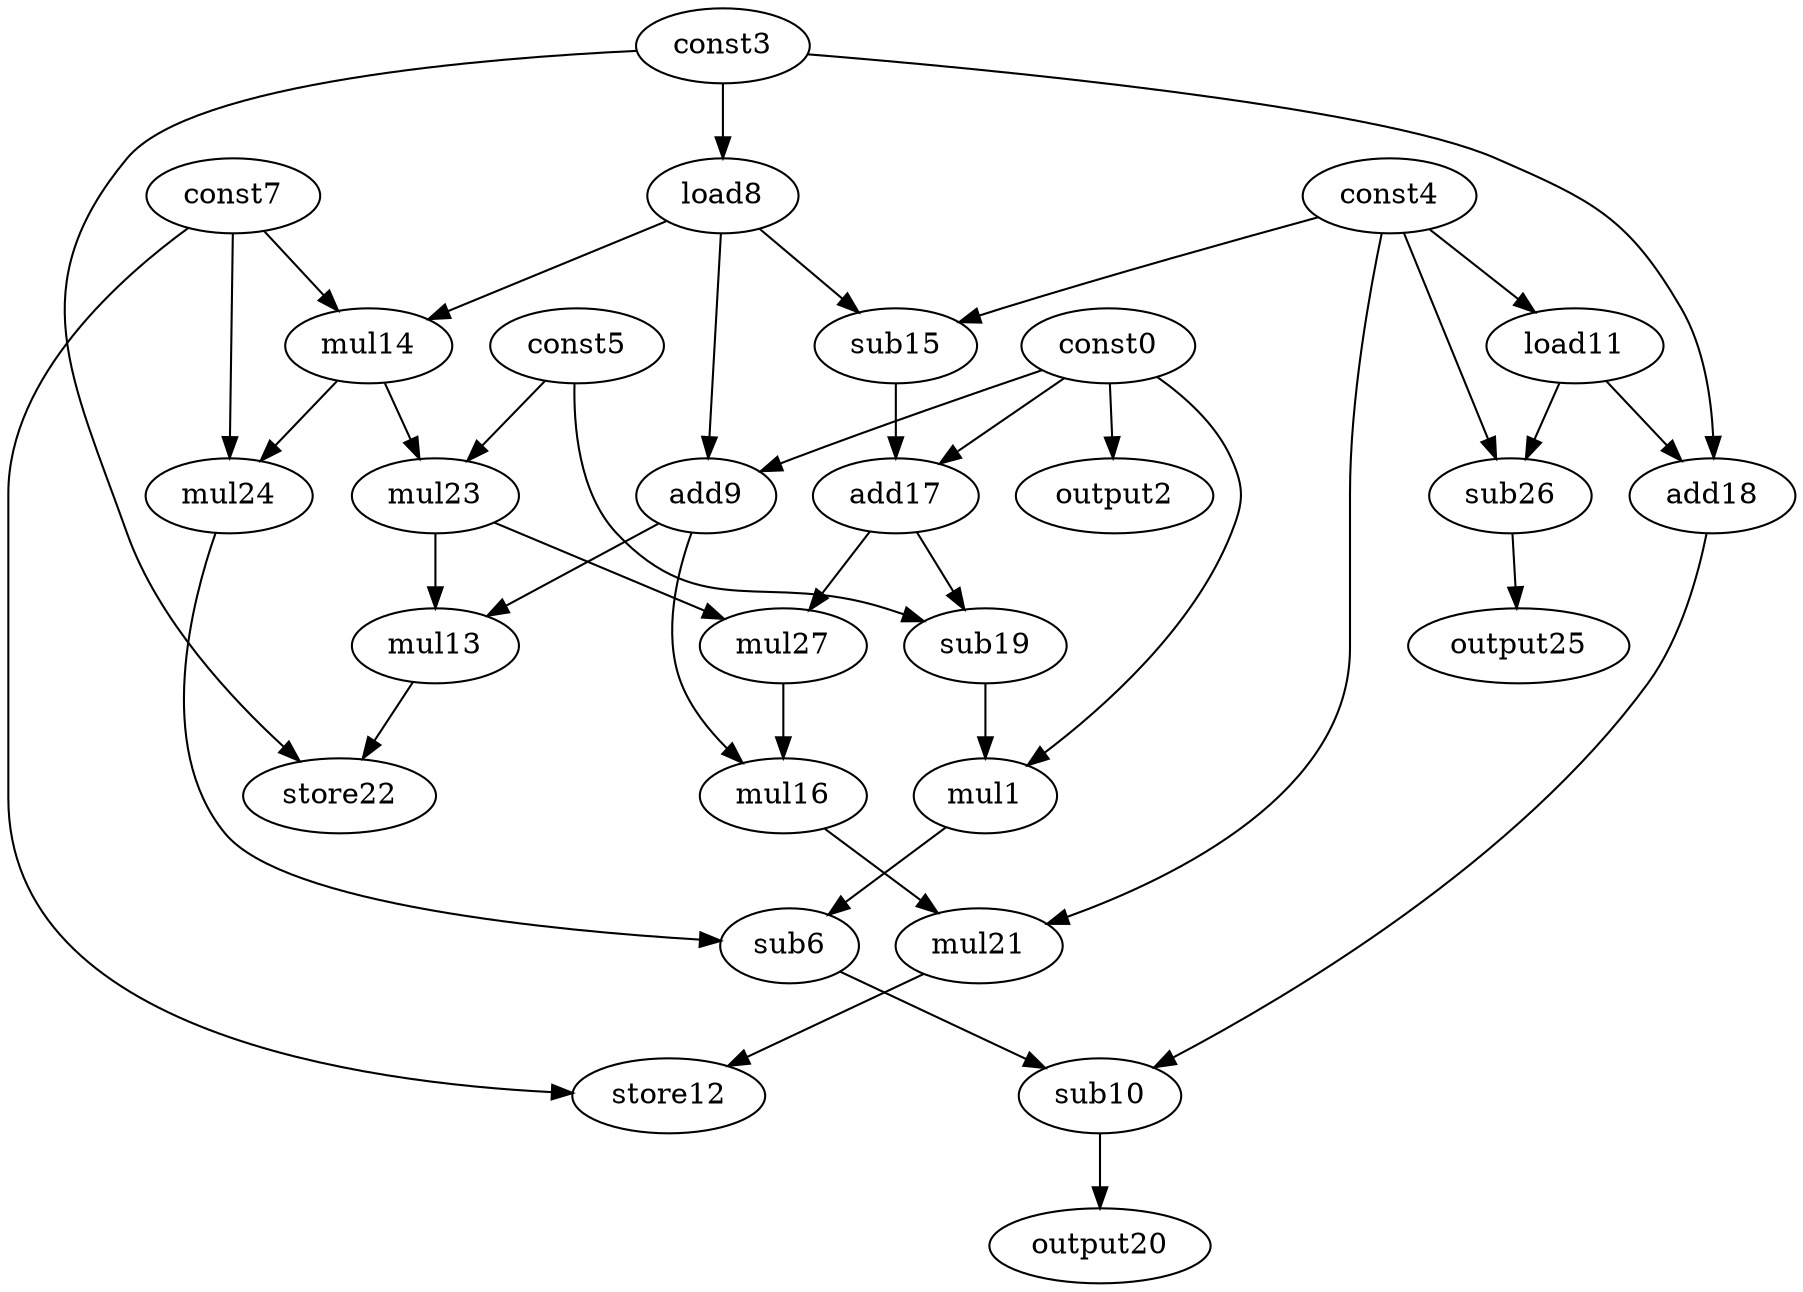 digraph G { 
const0[opcode=const]; 
mul1[opcode=mul]; 
output2[opcode=output]; 
const3[opcode=const]; 
const4[opcode=const]; 
const5[opcode=const]; 
sub6[opcode=sub]; 
const7[opcode=const]; 
load8[opcode=load]; 
add9[opcode=add]; 
sub10[opcode=sub]; 
load11[opcode=load]; 
store12[opcode=store]; 
mul13[opcode=mul]; 
mul14[opcode=mul]; 
sub15[opcode=sub]; 
mul16[opcode=mul]; 
add17[opcode=add]; 
add18[opcode=add]; 
sub19[opcode=sub]; 
output20[opcode=output]; 
mul21[opcode=mul]; 
store22[opcode=store]; 
mul23[opcode=mul]; 
mul24[opcode=mul]; 
output25[opcode=output]; 
sub26[opcode=sub]; 
mul27[opcode=mul]; 
const0->output2[operand=0];
const3->load8[operand=0];
const4->load11[operand=0];
const0->add9[operand=0];
load8->add9[operand=1];
load8->mul14[operand=0];
const7->mul14[operand=1];
load8->sub15[operand=0];
const4->sub15[operand=1];
load11->add18[operand=0];
const3->add18[operand=1];
load11->sub26[operand=0];
const4->sub26[operand=1];
const0->add17[operand=0];
sub15->add17[operand=1];
const5->mul23[operand=0];
mul14->mul23[operand=1];
mul14->mul24[operand=0];
const7->mul24[operand=1];
sub26->output25[operand=0];
add9->mul13[operand=0];
mul23->mul13[operand=1];
add17->sub19[operand=0];
const5->sub19[operand=1];
add17->mul27[operand=0];
mul23->mul27[operand=1];
const0->mul1[operand=0];
sub19->mul1[operand=1];
add9->mul16[operand=0];
mul27->mul16[operand=1];
const3->store22[operand=0];
mul13->store22[operand=1];
mul24->sub6[operand=0];
mul1->sub6[operand=1];
mul16->mul21[operand=0];
const4->mul21[operand=1];
add18->sub10[operand=0];
sub6->sub10[operand=1];
mul21->store12[operand=0];
const7->store12[operand=1];
sub10->output20[operand=0];
}
